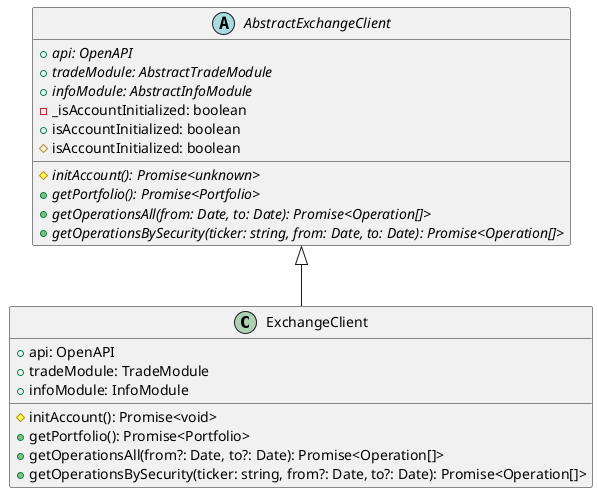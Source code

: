 @startuml
class ExchangeClient extends AbstractExchangeClient {
    +api: OpenAPI
    +tradeModule: TradeModule
    +infoModule: InfoModule
    #initAccount(): Promise<void>
    +getPortfolio(): Promise<Portfolio>
    +getOperationsAll(from?: Date, to?: Date): Promise<Operation[]>
    +getOperationsBySecurity(ticker: string, from?: Date, to?: Date): Promise<Operation[]>
}
abstract class AbstractExchangeClient {
    +{abstract} api: OpenAPI
    +{abstract} tradeModule: AbstractTradeModule
    +{abstract} infoModule: AbstractInfoModule
    -_isAccountInitialized: boolean
    +isAccountInitialized: boolean
    #isAccountInitialized: boolean
    #{abstract} initAccount(): Promise<unknown>
    +{abstract} getPortfolio(): Promise<Portfolio>
    +{abstract} getOperationsAll(from: Date, to: Date): Promise<Operation[]>
    +{abstract} getOperationsBySecurity(ticker: string, from: Date, to: Date): Promise<Operation[]>
}
@enduml

